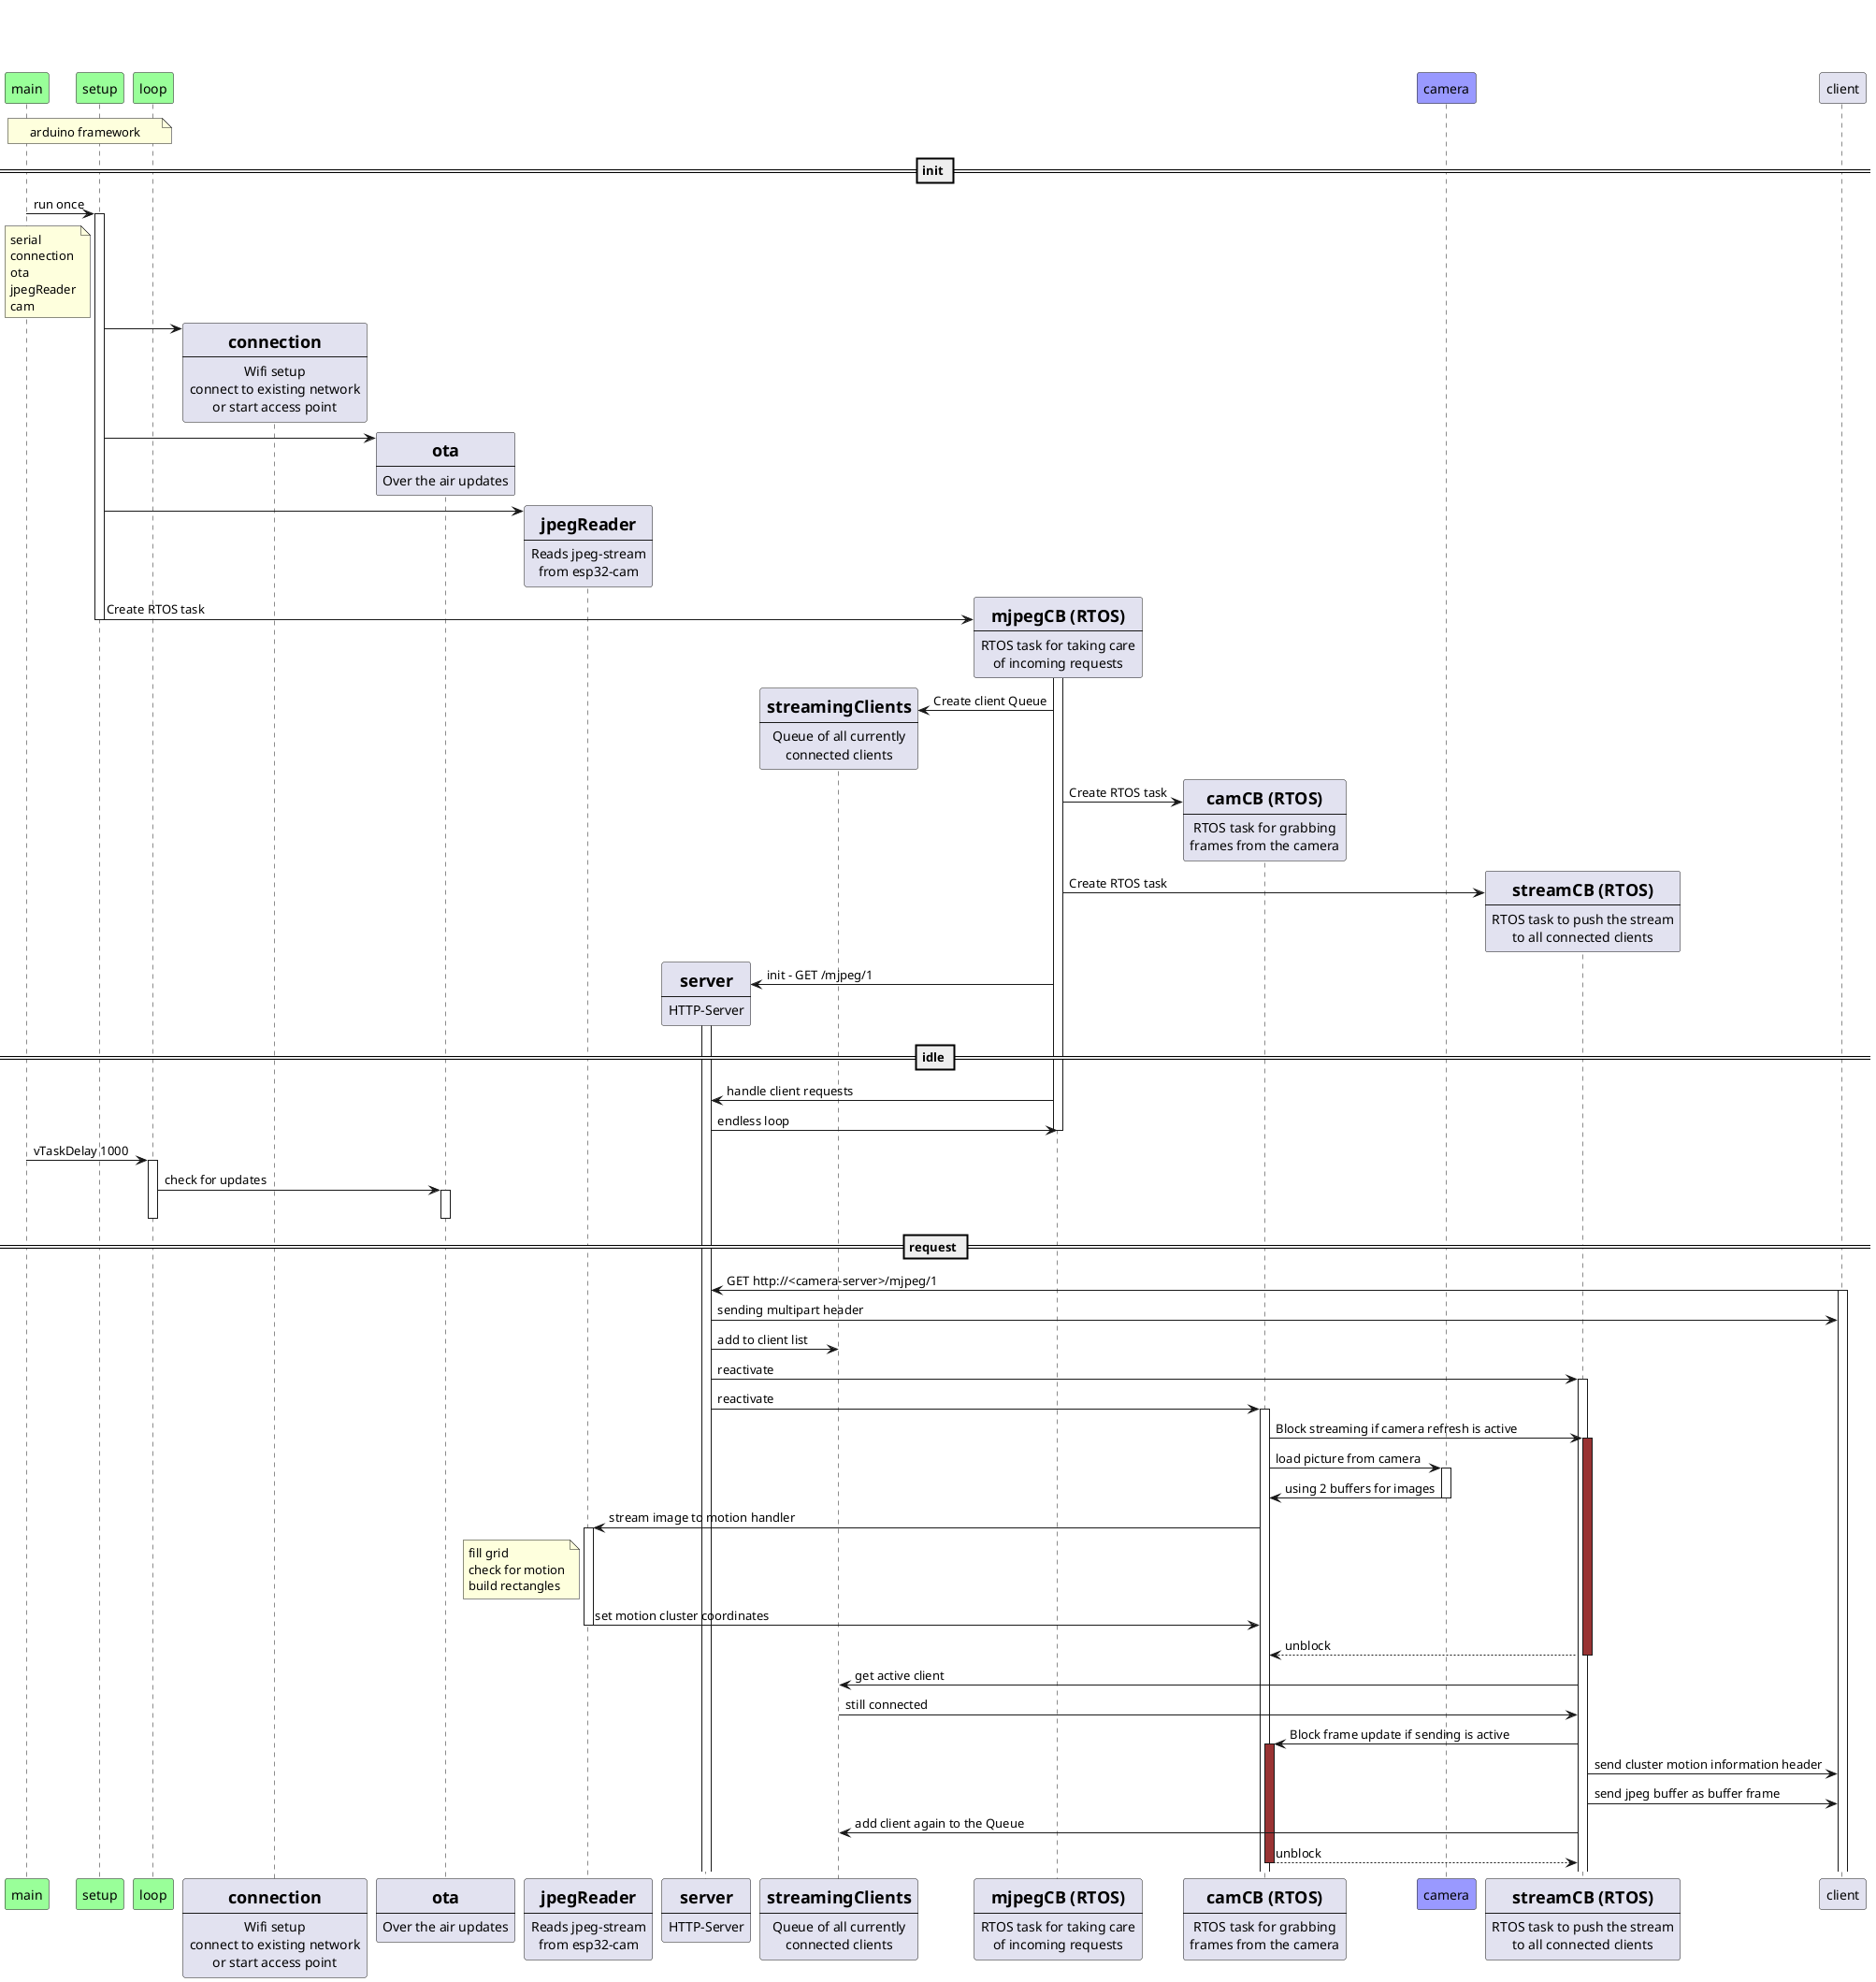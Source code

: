 @startuml

'skinparam Padding 5

participant main #99FF99
participant setup #99FF99
participant loop #99FF99

note over main, loop : arduino framework


participant connection [
    =connection
    ----
    Wifi setup
    connect to existing network
    or start access point
]

participant ota [
    =ota
    ----
    Over the air updates
]

participant jpegReader [
    =jpegReader
    ----
    Reads jpeg-stream
    from esp32-cam
]

participant server [
    =server
    ----
    HTTP-Server
]

participant streamingClients [
    =streamingClients
    ----
    Queue of all currently
    connected clients
]

participant mjpegCB [
    =mjpegCB (RTOS)
    ----
    RTOS task for taking care
    of incoming requests
]

participant camCB [
    =camCB (RTOS)
    ----
    RTOS task for grabbing
    frames from the camera
]

participant camera #9999FF

participant streamCB [
    =streamCB (RTOS)
    ----
    RTOS task to push the stream
    to all connected clients
]


participant client

== init ==

main -> setup : run once
activate setup
note left of setup
serial
connection
ota
jpegReader
cam
end note
create connection
setup -> connection
create ota
setup -> ota
create jpegReader
setup -> jpegReader
create mjpegCB
setup -> mjpegCB : Create RTOS task
deactivate setup
activate mjpegCB
create streamingClients
mjpegCB -> streamingClients : Create client Queue
create camCB

mjpegCB -> camCB : Create RTOS task
create streamCB
mjpegCB -> streamCB : Create RTOS task

create server
mjpegCB -> server : init - GET /mjpeg/1
activate server


== idle ==

mjpegCB -> server : handle client requests
server -> mjpegCB : endless loop
deactivate mjpegCB
main -> loop : vTaskDelay 1000
activate loop
loop -> ota : check for updates
activate ota
deactivate ota
deactivate loop

== request ==


client -> server : GET http://<camera-server>/mjpeg/1
activate client
server -> client : sending multipart header
server -> streamingClients : add to client list
server -> streamCB : reactivate
activate streamCB
server -> camCB : reactivate
activate camCB
camCB -> streamCB ++ #993333 : Block streaming if camera refresh is active
camCB -> camera : load picture from camera
activate camera
camera -> camCB : using 2 buffers for images
deactivate camera

'camCB -> streamCB : Allow streaming again
camCB -> jpegReader : stream image to motion handler
activate jpegReader
note left of jpegReader
fill grid
check for motion
build rectangles
end note
jpegReader -> camCB : set motion cluster coordinates
deactivate jpegReader
return unblock
streamCB -> streamingClients : get active client
streamingClients -> streamCB : still connected
streamCB -> camCB ++ #993333 : Block frame update if sending is active
streamCB -> client : send cluster motion information header
streamCB -> client : send jpeg buffer as buffer frame
streamCB -> streamingClients : add client again to the Queue
' streamCB -> camCB -- : Allow to refresh camera frame again
return unblock
@enduml
